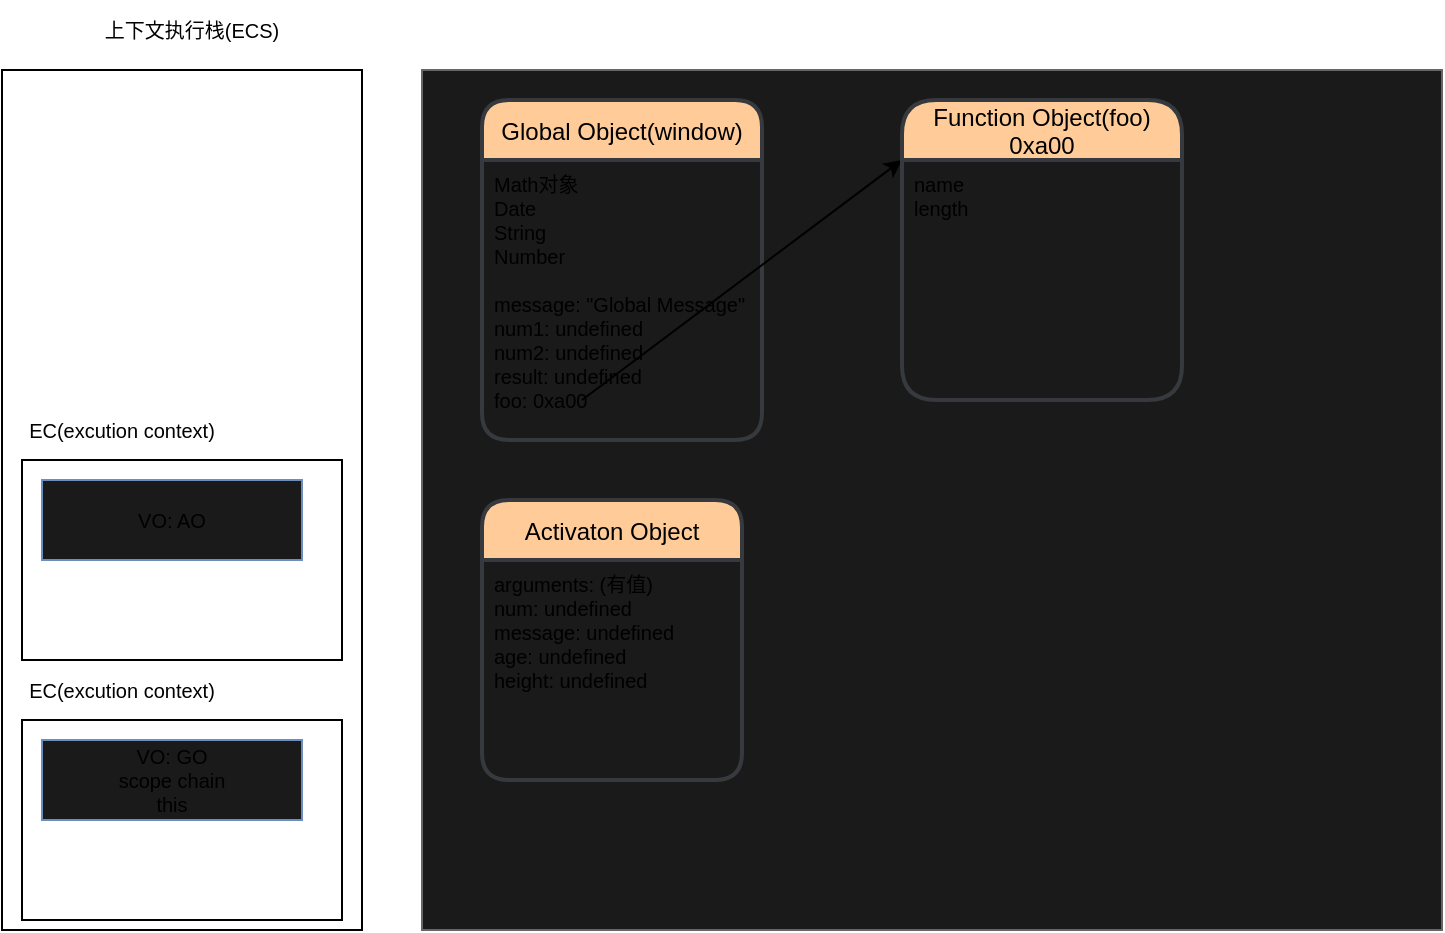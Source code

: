 <mxfile>
    <diagram id="uLGjIXd_daF9JAu25Qmv" name="执行前">
        <mxGraphModel dx="735" dy="614" grid="1" gridSize="10" guides="1" tooltips="1" connect="1" arrows="1" fold="1" page="1" pageScale="1" pageWidth="827" pageHeight="1169" math="0" shadow="0">
            <root>
                <mxCell id="0"/>
                <mxCell id="1" parent="0"/>
                <mxCell id="2" value="" style="rounded=0;whiteSpace=wrap;html=1;" parent="1" vertex="1">
                    <mxGeometry x="40" y="155" width="180" height="430" as="geometry"/>
                </mxCell>
                <mxCell id="3" value="" style="rounded=0;whiteSpace=wrap;html=1;fillColor=#1A1A1A;strokeColor=#666666;fontColor=#333333;" parent="1" vertex="1">
                    <mxGeometry x="250" y="155" width="510" height="430" as="geometry"/>
                </mxCell>
                <mxCell id="14" value="Global Object(window)" style="swimlane;childLayout=stackLayout;horizontal=1;startSize=30;horizontalStack=0;rounded=1;fontSize=12;fontStyle=0;strokeWidth=2;resizeParent=0;resizeLast=1;shadow=0;dashed=0;align=center;fillColor=#ffcc99;strokeColor=#36393d;" parent="1" vertex="1">
                    <mxGeometry x="280" y="170" width="140" height="170" as="geometry"/>
                </mxCell>
                <mxCell id="15" value="Math对象&#10;Date&#10;String&#10;Number&#10;&#10;message: &quot;Global Message&quot;&#10;num1: undefined&#10;num2: undefined&#10;result: undefined&#10;foo: 0xa00" style="align=left;strokeColor=none;fillColor=none;spacingLeft=4;fontSize=10;verticalAlign=top;resizable=0;rotatable=0;part=1;" parent="14" vertex="1">
                    <mxGeometry y="30" width="140" height="140" as="geometry"/>
                </mxCell>
                <mxCell id="21" value="" style="endArrow=classic;html=1;fontSize=10;entryX=0;entryY=0;entryDx=0;entryDy=0;" parent="14" target="20" edge="1">
                    <mxGeometry width="50" height="50" relative="1" as="geometry">
                        <mxPoint x="50" y="150" as="sourcePoint"/>
                        <mxPoint x="100" y="110" as="targetPoint"/>
                    </mxGeometry>
                </mxCell>
                <mxCell id="16" value="上下文执行栈(ECS)" style="text;html=1;strokeColor=none;fillColor=none;align=center;verticalAlign=middle;whiteSpace=wrap;rounded=0;fontSize=10;" parent="1" vertex="1">
                    <mxGeometry x="90" y="120" width="90" height="30" as="geometry"/>
                </mxCell>
                <mxCell id="17" value="" style="rounded=0;whiteSpace=wrap;html=1;fontSize=10;" parent="1" vertex="1">
                    <mxGeometry x="50" y="480" width="160" height="100" as="geometry"/>
                </mxCell>
                <mxCell id="18" value="EC(excution context)" style="text;html=1;strokeColor=none;fillColor=none;align=center;verticalAlign=middle;whiteSpace=wrap;rounded=0;fontSize=10;" parent="1" vertex="1">
                    <mxGeometry x="50" y="450" width="100" height="30" as="geometry"/>
                </mxCell>
                <mxCell id="19" value="Function Object(foo)&#10;0xa00" style="swimlane;childLayout=stackLayout;horizontal=1;startSize=30;horizontalStack=0;rounded=1;fontSize=12;fontStyle=0;strokeWidth=2;resizeParent=0;resizeLast=1;shadow=0;dashed=0;align=center;fillColor=#ffcc99;strokeColor=#36393d;arcSize=19;" parent="1" vertex="1">
                    <mxGeometry x="490" y="170" width="140" height="150" as="geometry"/>
                </mxCell>
                <mxCell id="20" value="name&#10;length" style="align=left;strokeColor=none;fillColor=none;spacingLeft=4;fontSize=10;verticalAlign=top;resizable=0;rotatable=0;part=1;" parent="19" vertex="1">
                    <mxGeometry y="30" width="140" height="120" as="geometry"/>
                </mxCell>
                <mxCell id="22" value="VO: GO&lt;br&gt;scope chain&lt;br&gt;this" style="rounded=0;whiteSpace=wrap;html=1;fontSize=10;fillColor=#1A1A1A;strokeColor=#6c8ebf;" parent="1" vertex="1">
                    <mxGeometry x="60" y="490" width="130" height="40" as="geometry"/>
                </mxCell>
                <mxCell id="xU2SmyVd2S0QmordAlVn-22" value="" style="rounded=0;whiteSpace=wrap;html=1;fontSize=10;" parent="1" vertex="1">
                    <mxGeometry x="50" y="350" width="160" height="100" as="geometry"/>
                </mxCell>
                <mxCell id="xU2SmyVd2S0QmordAlVn-23" value="EC(excution context)" style="text;html=1;strokeColor=none;fillColor=none;align=center;verticalAlign=middle;whiteSpace=wrap;rounded=0;fontSize=10;" parent="1" vertex="1">
                    <mxGeometry x="50" y="320" width="100" height="30" as="geometry"/>
                </mxCell>
                <mxCell id="xU2SmyVd2S0QmordAlVn-24" value="VO: AO" style="rounded=0;whiteSpace=wrap;html=1;fontSize=10;fillColor=#1A1A1A;strokeColor=#6c8ebf;" parent="1" vertex="1">
                    <mxGeometry x="60" y="360" width="130" height="40" as="geometry"/>
                </mxCell>
                <mxCell id="xU2SmyVd2S0QmordAlVn-28" value="Activaton Object" style="swimlane;childLayout=stackLayout;horizontal=1;startSize=30;horizontalStack=0;rounded=1;fontSize=12;fontStyle=0;strokeWidth=2;resizeParent=0;resizeLast=1;shadow=0;dashed=0;align=center;fillColor=#ffcc99;strokeColor=#36393d;" parent="1" vertex="1">
                    <mxGeometry x="280" y="370" width="130" height="140" as="geometry"/>
                </mxCell>
                <mxCell id="xU2SmyVd2S0QmordAlVn-29" value="arguments: (有值)&#10;num: undefined&#10;message: undefined&#10;age: undefined&#10;height: undefined" style="align=left;strokeColor=none;fillColor=none;spacingLeft=4;fontSize=10;verticalAlign=top;resizable=0;rotatable=0;part=1;" parent="xU2SmyVd2S0QmordAlVn-28" vertex="1">
                    <mxGeometry y="30" width="130" height="110" as="geometry"/>
                </mxCell>
            </root>
        </mxGraphModel>
    </diagram>
    <diagram name="执行过程" id="wy9eE15WD9IxSXZMo3nN">
        <mxGraphModel dx="735" dy="614" grid="1" gridSize="10" guides="1" tooltips="1" connect="1" arrows="1" fold="1" page="1" pageScale="1" pageWidth="827" pageHeight="1169" math="0" shadow="0">
            <root>
                <mxCell id="Gjbg_xlHBFPocS1xCWgK-0"/>
                <mxCell id="Gjbg_xlHBFPocS1xCWgK-1" parent="Gjbg_xlHBFPocS1xCWgK-0"/>
                <mxCell id="Gjbg_xlHBFPocS1xCWgK-2" value="" style="rounded=0;whiteSpace=wrap;html=1;" parent="Gjbg_xlHBFPocS1xCWgK-1" vertex="1">
                    <mxGeometry x="40" y="155" width="180" height="430" as="geometry"/>
                </mxCell>
                <mxCell id="Gjbg_xlHBFPocS1xCWgK-3" value="" style="rounded=0;whiteSpace=wrap;html=1;fillColor=#1A1A1A;strokeColor=#666666;fontColor=#333333;" parent="Gjbg_xlHBFPocS1xCWgK-1" vertex="1">
                    <mxGeometry x="250" y="155" width="510" height="430" as="geometry"/>
                </mxCell>
                <mxCell id="Gjbg_xlHBFPocS1xCWgK-4" value="Global Object(window)" style="swimlane;childLayout=stackLayout;horizontal=1;startSize=30;horizontalStack=0;rounded=1;fontSize=12;fontStyle=0;strokeWidth=2;resizeParent=0;resizeLast=1;shadow=0;dashed=0;align=center;fillColor=#ffcc99;strokeColor=#36393d;" parent="Gjbg_xlHBFPocS1xCWgK-1" vertex="1">
                    <mxGeometry x="280" y="170" width="140" height="170" as="geometry"/>
                </mxCell>
                <mxCell id="Gjbg_xlHBFPocS1xCWgK-5" value="Math对象&#10;Date&#10;String&#10;Number&#10;&#10;message: &quot;Global Message&quot;&#10;num1: undefined&#10;num2: undefined&#10;result: undefined&#10;foo: 0xa00" style="align=left;strokeColor=none;fillColor=none;spacingLeft=4;fontSize=10;verticalAlign=top;resizable=0;rotatable=0;part=1;" parent="Gjbg_xlHBFPocS1xCWgK-4" vertex="1">
                    <mxGeometry y="30" width="140" height="140" as="geometry"/>
                </mxCell>
                <mxCell id="Gjbg_xlHBFPocS1xCWgK-6" value="" style="endArrow=classic;html=1;fontSize=10;entryX=0;entryY=0;entryDx=0;entryDy=0;" parent="Gjbg_xlHBFPocS1xCWgK-4" target="Gjbg_xlHBFPocS1xCWgK-11" edge="1">
                    <mxGeometry width="50" height="50" relative="1" as="geometry">
                        <mxPoint x="50" y="150" as="sourcePoint"/>
                        <mxPoint x="100" y="110" as="targetPoint"/>
                    </mxGeometry>
                </mxCell>
                <mxCell id="Gjbg_xlHBFPocS1xCWgK-7" value="上下文执行栈(ECS)" style="text;html=1;strokeColor=none;fillColor=none;align=center;verticalAlign=middle;whiteSpace=wrap;rounded=0;fontSize=10;" parent="Gjbg_xlHBFPocS1xCWgK-1" vertex="1">
                    <mxGeometry x="90" y="120" width="90" height="30" as="geometry"/>
                </mxCell>
                <mxCell id="Gjbg_xlHBFPocS1xCWgK-8" value="" style="rounded=0;whiteSpace=wrap;html=1;fontSize=10;" parent="Gjbg_xlHBFPocS1xCWgK-1" vertex="1">
                    <mxGeometry x="50" y="480" width="160" height="100" as="geometry"/>
                </mxCell>
                <mxCell id="Gjbg_xlHBFPocS1xCWgK-9" value="EC(excution context)" style="text;html=1;strokeColor=none;fillColor=none;align=center;verticalAlign=middle;whiteSpace=wrap;rounded=0;fontSize=10;" parent="Gjbg_xlHBFPocS1xCWgK-1" vertex="1">
                    <mxGeometry x="50" y="450" width="100" height="30" as="geometry"/>
                </mxCell>
                <mxCell id="Gjbg_xlHBFPocS1xCWgK-10" value="Function Object(foo)&#10;0xa00" style="swimlane;childLayout=stackLayout;horizontal=1;startSize=30;horizontalStack=0;rounded=1;fontSize=12;fontStyle=0;strokeWidth=2;resizeParent=0;resizeLast=1;shadow=0;dashed=0;align=center;fillColor=#ffcc99;strokeColor=#36393d;arcSize=19;" parent="Gjbg_xlHBFPocS1xCWgK-1" vertex="1">
                    <mxGeometry x="490" y="170" width="140" height="150" as="geometry"/>
                </mxCell>
                <mxCell id="Gjbg_xlHBFPocS1xCWgK-11" value="name&#10;length" style="align=left;strokeColor=none;fillColor=none;spacingLeft=4;fontSize=10;verticalAlign=top;resizable=0;rotatable=0;part=1;" parent="Gjbg_xlHBFPocS1xCWgK-10" vertex="1">
                    <mxGeometry y="30" width="140" height="120" as="geometry"/>
                </mxCell>
                <mxCell id="Gjbg_xlHBFPocS1xCWgK-12" value="VO: GO&lt;br&gt;scope chain&lt;br&gt;this" style="rounded=0;whiteSpace=wrap;html=1;fontSize=10;fillColor=#1A1A1A;strokeColor=#6c8ebf;" parent="Gjbg_xlHBFPocS1xCWgK-1" vertex="1">
                    <mxGeometry x="60" y="490" width="130" height="40" as="geometry"/>
                </mxCell>
                <mxCell id="Gjbg_xlHBFPocS1xCWgK-13" value="" style="rounded=0;whiteSpace=wrap;html=1;fontSize=10;" parent="Gjbg_xlHBFPocS1xCWgK-1" vertex="1">
                    <mxGeometry x="50" y="350" width="160" height="100" as="geometry"/>
                </mxCell>
                <mxCell id="Gjbg_xlHBFPocS1xCWgK-14" value="EC(excution context)" style="text;html=1;strokeColor=none;fillColor=none;align=center;verticalAlign=middle;whiteSpace=wrap;rounded=0;fontSize=10;" parent="Gjbg_xlHBFPocS1xCWgK-1" vertex="1">
                    <mxGeometry x="50" y="320" width="100" height="30" as="geometry"/>
                </mxCell>
                <mxCell id="Gjbg_xlHBFPocS1xCWgK-15" value="VO: AO" style="rounded=0;whiteSpace=wrap;html=1;fontSize=10;fillColor=#1A1A1A;strokeColor=#6c8ebf;" parent="Gjbg_xlHBFPocS1xCWgK-1" vertex="1">
                    <mxGeometry x="60" y="360" width="130" height="40" as="geometry"/>
                </mxCell>
                <mxCell id="Gjbg_xlHBFPocS1xCWgK-16" value="Activaton Object" style="swimlane;childLayout=stackLayout;horizontal=1;startSize=30;horizontalStack=0;rounded=1;fontSize=12;fontStyle=0;strokeWidth=2;resizeParent=0;resizeLast=1;shadow=0;dashed=0;align=center;fillColor=#ffcc99;strokeColor=#36393d;" parent="Gjbg_xlHBFPocS1xCWgK-1" vertex="1">
                    <mxGeometry x="280" y="370" width="130" height="140" as="geometry"/>
                </mxCell>
                <mxCell id="Gjbg_xlHBFPocS1xCWgK-17" value="arguments: (有值)&#10;num: 123&#10;message: &quot;Foo Message&quot;&#10;age: 18&#10;height: 1.88" style="align=left;strokeColor=none;fillColor=none;spacingLeft=4;fontSize=10;verticalAlign=top;resizable=0;rotatable=0;part=1;" parent="Gjbg_xlHBFPocS1xCWgK-16" vertex="1">
                    <mxGeometry y="30" width="130" height="110" as="geometry"/>
                </mxCell>
            </root>
        </mxGraphModel>
    </diagram>
</mxfile>